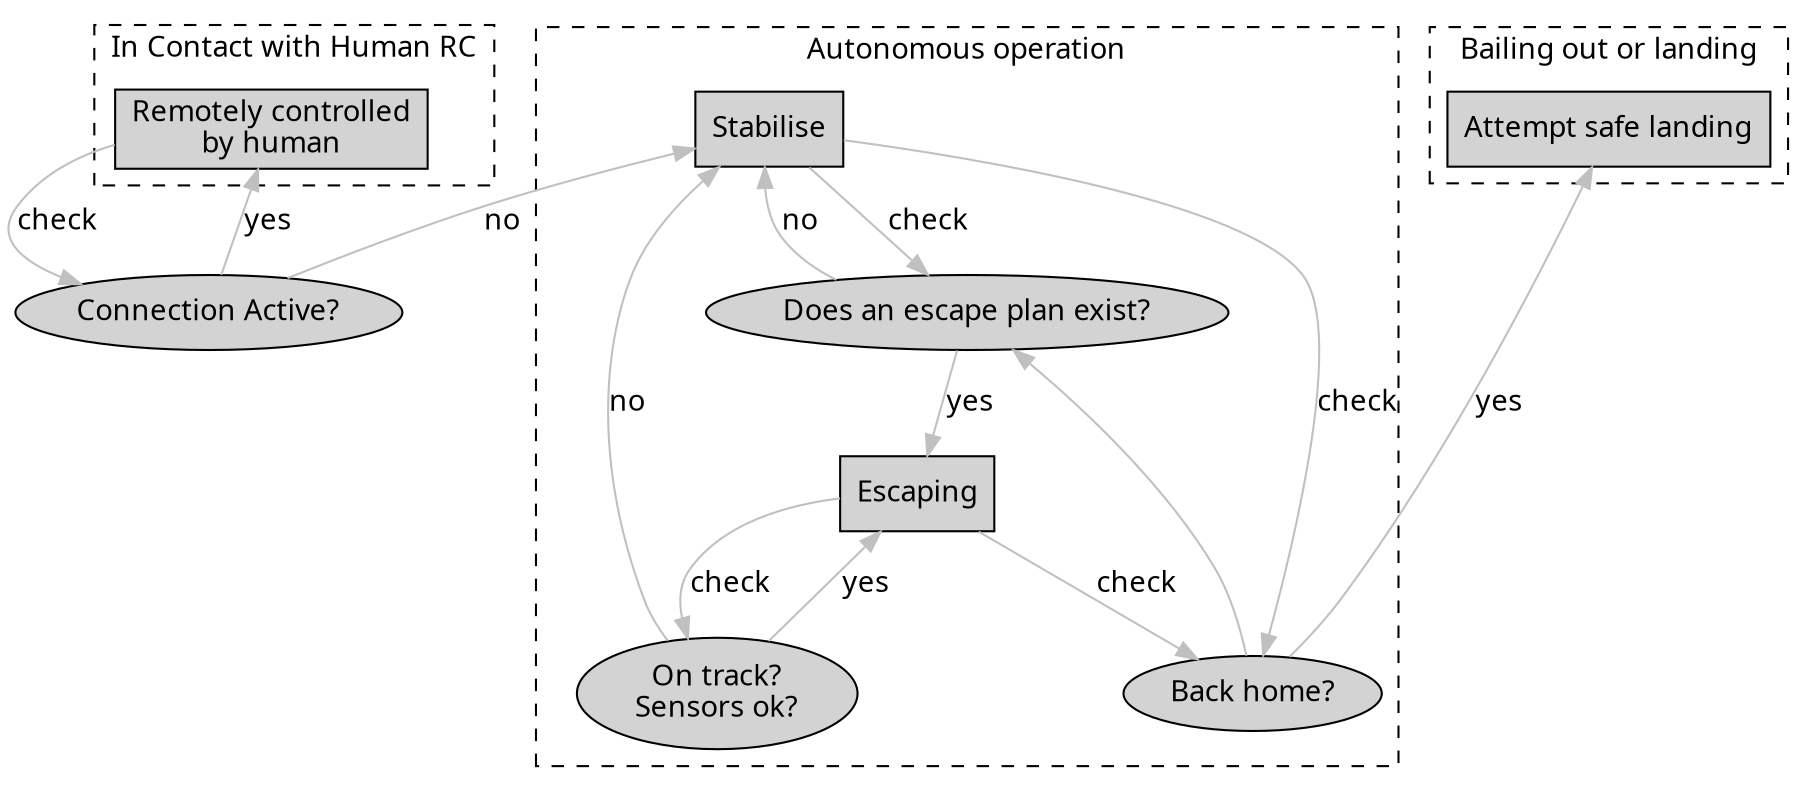 /*
digraph Experiments {
    newrank="true";
    graph [ compound="true" fontname="Ubuntu Condensed,sans-serif"];
    node [ shape="rectangle" style="filled" fontname="Ubuntu Condensed,sans-serif" ];
    edge [ penwidth="1" color="grey" fontname="Ubuntu Condensed,sans-serif" ];
    labeljust="r";
    subgraph cluster_problem_corpus {
        label = "Problem Corpus";
        sr_smt_probs [label="Models and instances\nfrom SR (SMT paper)"];
        probs [style="invis" shape="point"];
        extra_probs [label="Extra instances\nand models"];
    }
    probs -> batch [ltail="cluster_problem_corpus"];
    subgraph cluster_viking {
          label="Viking HPC Cluster";
        batch [style="invis" shape="point" rank="1"];
        batch -> infofiles [label="SR: 5 runs x\n5 sum encs x\n5 pb encs"];
        infofiles [label="*.info produced by SR" rank="2"];
        batch -> fzn [label="SR -flatzinc"];
        fzn [label="*.fzn" rank="2"];
        featcsv [label="*.f2f.csv" rank="3"];
        fzn -> featcsv [label="fzn2feat"];
    }
    infofiles -> gatherinfos;
    featcsv -> gatherinfos;
    subgraph cluster_process {
        label = "Process";
        gatherinfos [label="gatherinfos2csv.py" shape="diamond" rank="1"];
        gatherinfos -> infos_csv;
        gatherinfos -> feats_csv;
        infos_csv [label="infos.csv" rank="2"];
        feats_csv [label="feats.csv" rank="2"];
        infos_csv -> prep;
        feats_csv -> prep;
        prep [label="prep_data.py" shape="diamond" rank="3"];
    }
    prep -> datasets;
    subgraph cluster_ml {
        label="ML + Analysis";
        datasets [label="dataset-med.csv\ndataset-best.csv\ndataset-all.csv\ndataset-sam.csv"];
        datasets -> learn;
        classifiers [label="sklearn\nclassifiers\nrf,et,kn,ada_b,..." style="dashed"];
        classifiers -> learn [style="dashed"];
        learn [label="learn.py" shape="diamond"];
        learn -> preds [label="train and test"];
        preds [label="predictions_*.csv"];
        preds -> plot;
        infos_csv -> plot;
        
        plot [label="plot_pred_cactus.py" shape="diamond"];
        
        
    }

    {
        rank="same"
        probs;
        batch;
        gatherinfos;
        datasets;
        }
}
*/



digraph Behaviour {
    newrank="true";
    nodesep=1;
    graph [ compound="true" fontname="Ubuntu Condensed,sans-serif"];
    node [ shape="rectangle" style="filled" fontname="Ubuntu Condensed,sans-serif" ];
    edge [ penwidth="1" color="grey" fontname="Ubuntu Condensed,sans-serif" ];
    labeljust="c";

    subgraph in_contact {
        label = "In Contact with Human RC";
        cluster=true;
        style="dashed";

        rc_by_hum [label="Remotely controlled\nby human"];
    }

    rc_by_hum -> conn_act [label="check"];
    conn_act [label="Connection Active?" shape="oval"];
    conn_act -> stab [label="no"];
    conn_act -> rc_by_hum [label="yes"];

    subgraph autonomous {
        label = "Autonomous operation";
        cluster=true;
        style="dashed";

        stab [label="Stabilise"];
        pla_exists [label="Does an escape plan exist?" shape="oval"];
        stab -> pla_exists [label="check"];
        escape [label="Escaping"];
        pla_exists -> escape [label="yes"];
        pla_exists -> stab [label="no"];
        on_track [label="On track?\nSensors ok?" shape="oval"];
        escape -> on_track [label="check"];
        on_track -> escape [label="yes"];
        on_track -> stab [label="no"];
        stab -> backhome [label="check"];
        escape -> backhome [label="check"];
        backhome [label="Back home?" shape="oval"];
        backhome -> pla_exists;
    }


        backhome -> land [label="yes"];
    
    subgraph the_end {
        label="Bailing out or landing";
        cluster=true;
        style="dashed";

        land [label="Attempt safe landing"];
    }

    
    {
        rank = "same";
        rc_by_hum;
        stab;
        land;
    }

}
